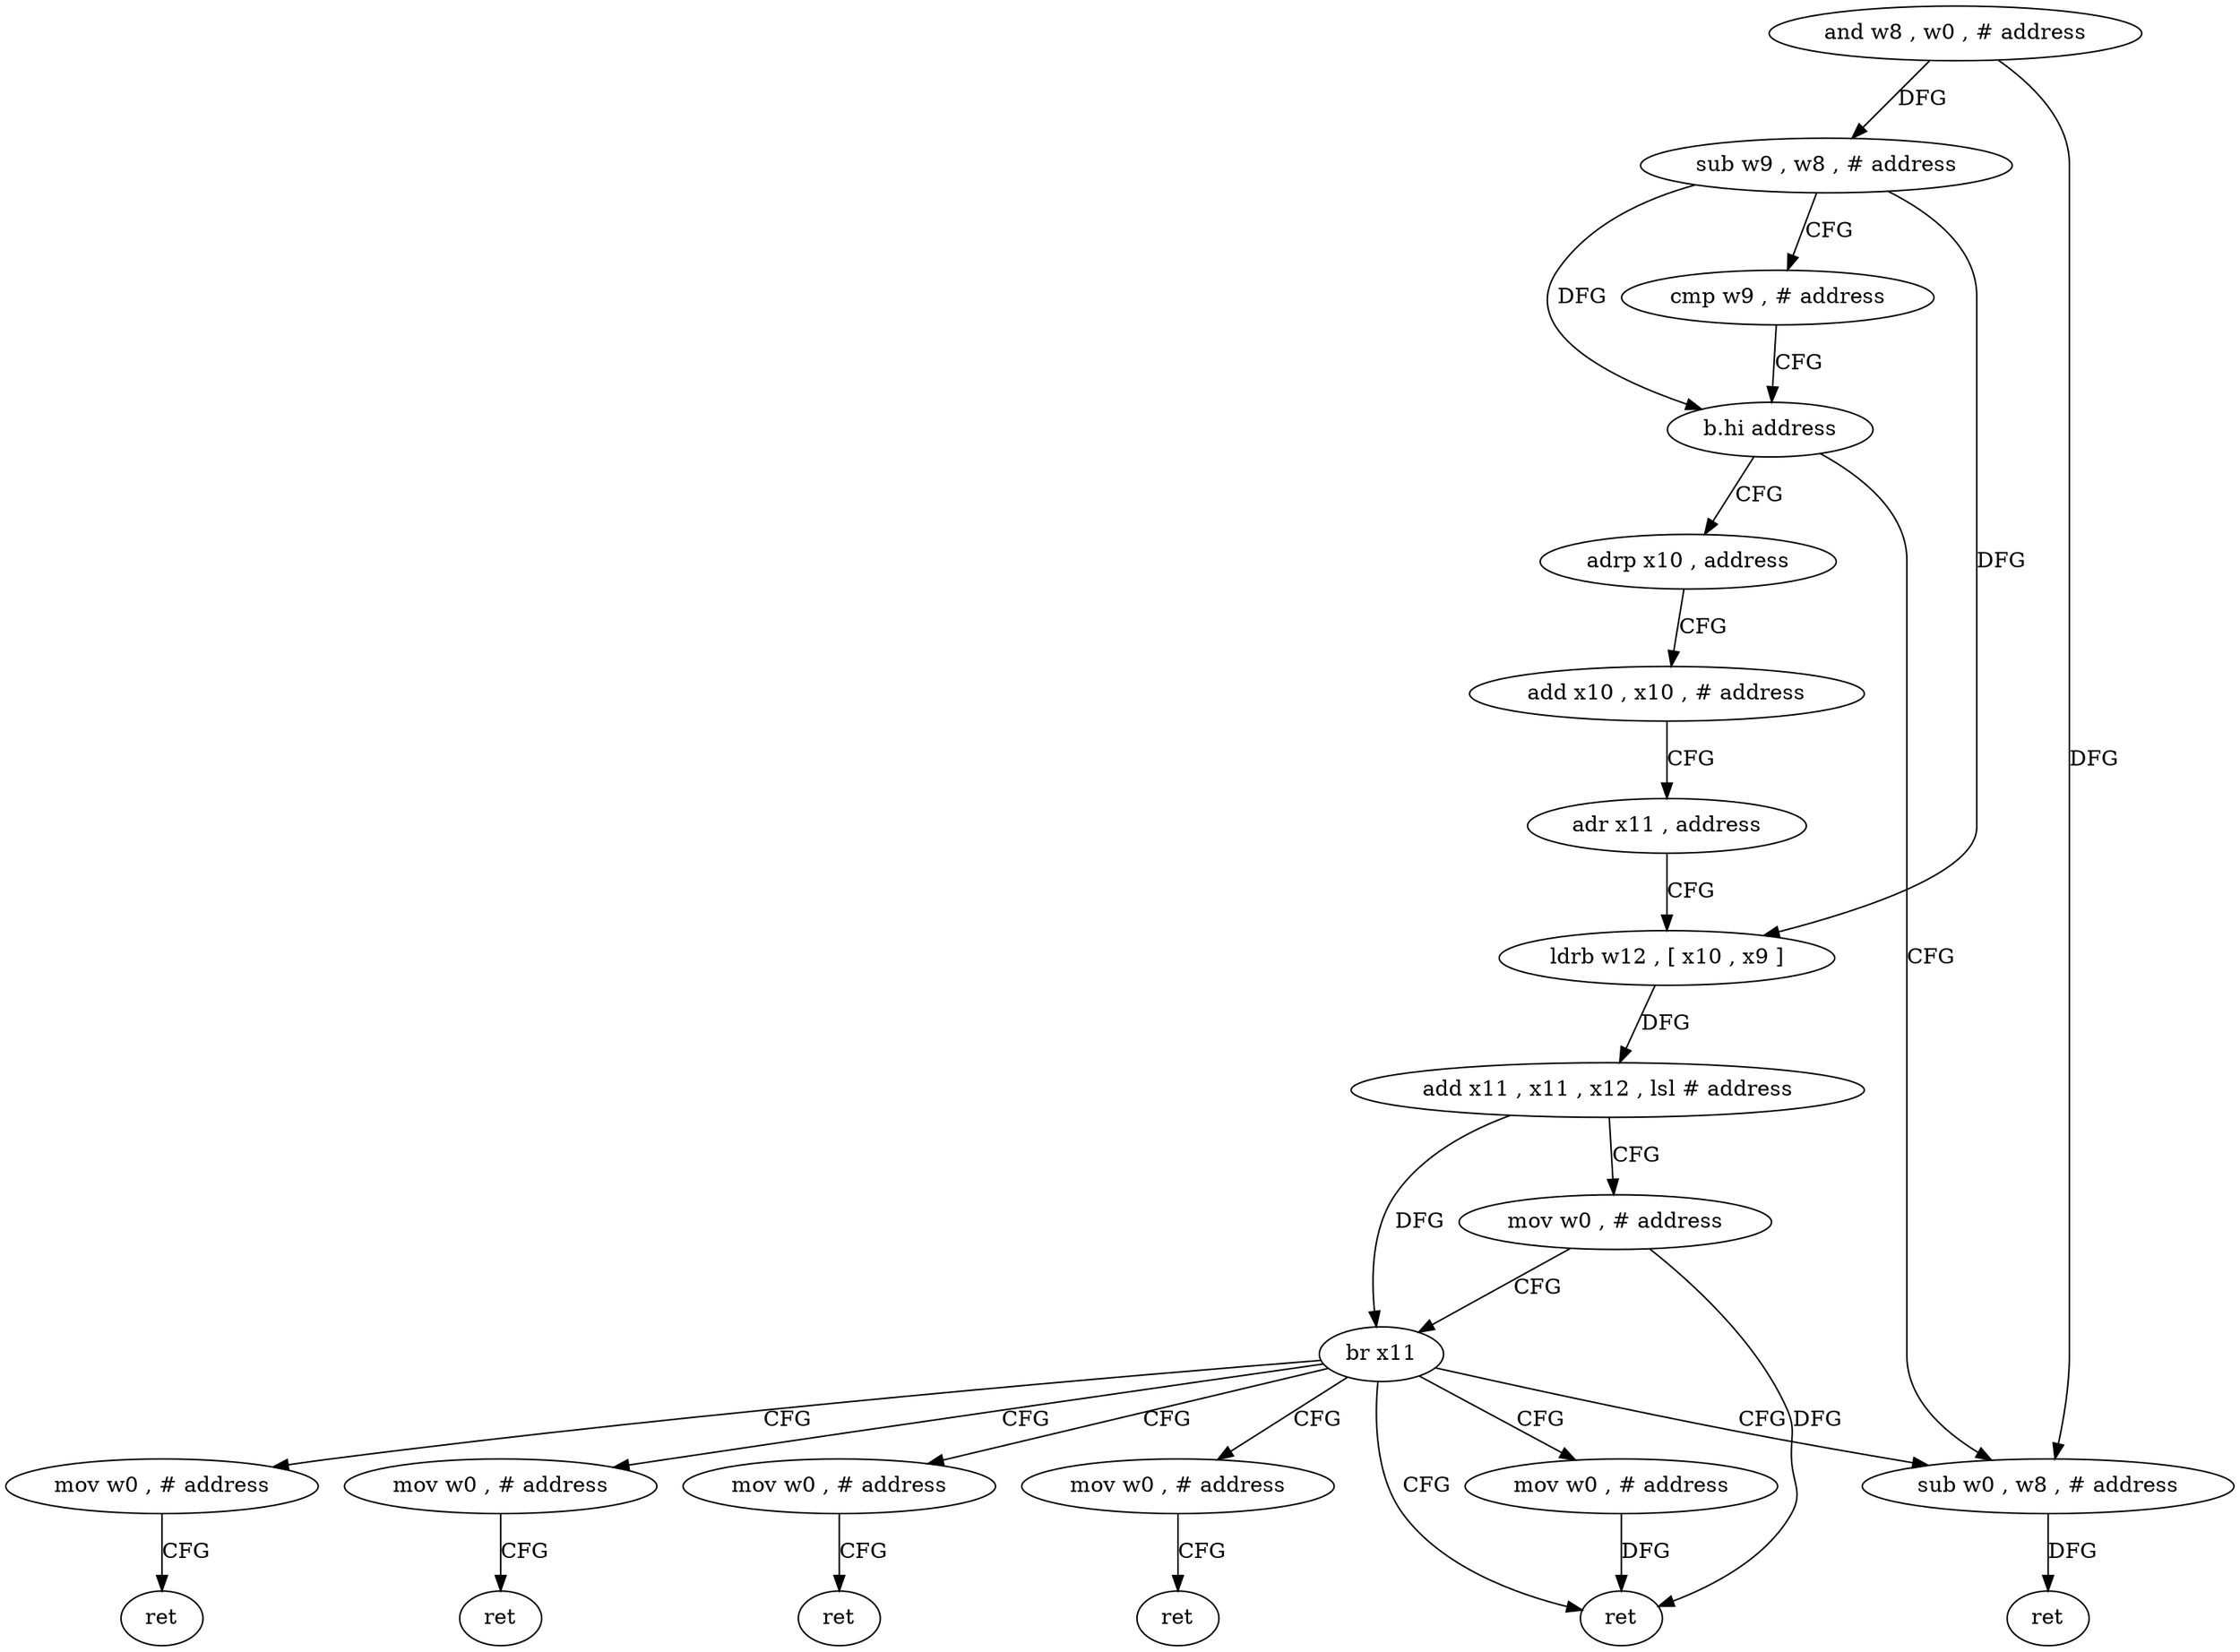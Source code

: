 digraph "func" {
"4201008" [label = "and w8 , w0 , # address" ]
"4201012" [label = "sub w9 , w8 , # address" ]
"4201016" [label = "cmp w9 , # address" ]
"4201020" [label = "b.hi address" ]
"4201092" [label = "sub w0 , w8 , # address" ]
"4201024" [label = "adrp x10 , address" ]
"4201096" [label = "ret" ]
"4201028" [label = "add x10 , x10 , # address" ]
"4201032" [label = "adr x11 , address" ]
"4201036" [label = "ldrb w12 , [ x10 , x9 ]" ]
"4201040" [label = "add x11 , x11 , x12 , lsl # address" ]
"4201044" [label = "mov w0 , # address" ]
"4201048" [label = "br x11" ]
"4201052" [label = "mov w0 , # address" ]
"4201060" [label = "mov w0 , # address" ]
"4201068" [label = "mov w0 , # address" ]
"4201076" [label = "mov w0 , # address" ]
"4201084" [label = "mov w0 , # address" ]
"4201088" [label = "ret" ]
"4201056" [label = "ret" ]
"4201064" [label = "ret" ]
"4201072" [label = "ret" ]
"4201080" [label = "ret" ]
"4201008" -> "4201012" [ label = "DFG" ]
"4201008" -> "4201092" [ label = "DFG" ]
"4201012" -> "4201016" [ label = "CFG" ]
"4201012" -> "4201020" [ label = "DFG" ]
"4201012" -> "4201036" [ label = "DFG" ]
"4201016" -> "4201020" [ label = "CFG" ]
"4201020" -> "4201092" [ label = "CFG" ]
"4201020" -> "4201024" [ label = "CFG" ]
"4201092" -> "4201096" [ label = "DFG" ]
"4201024" -> "4201028" [ label = "CFG" ]
"4201028" -> "4201032" [ label = "CFG" ]
"4201032" -> "4201036" [ label = "CFG" ]
"4201036" -> "4201040" [ label = "DFG" ]
"4201040" -> "4201044" [ label = "CFG" ]
"4201040" -> "4201048" [ label = "DFG" ]
"4201044" -> "4201048" [ label = "CFG" ]
"4201044" -> "4201088" [ label = "DFG" ]
"4201048" -> "4201052" [ label = "CFG" ]
"4201048" -> "4201060" [ label = "CFG" ]
"4201048" -> "4201068" [ label = "CFG" ]
"4201048" -> "4201076" [ label = "CFG" ]
"4201048" -> "4201084" [ label = "CFG" ]
"4201048" -> "4201088" [ label = "CFG" ]
"4201048" -> "4201092" [ label = "CFG" ]
"4201052" -> "4201056" [ label = "CFG" ]
"4201060" -> "4201064" [ label = "CFG" ]
"4201068" -> "4201072" [ label = "CFG" ]
"4201076" -> "4201080" [ label = "CFG" ]
"4201084" -> "4201088" [ label = "DFG" ]
}
